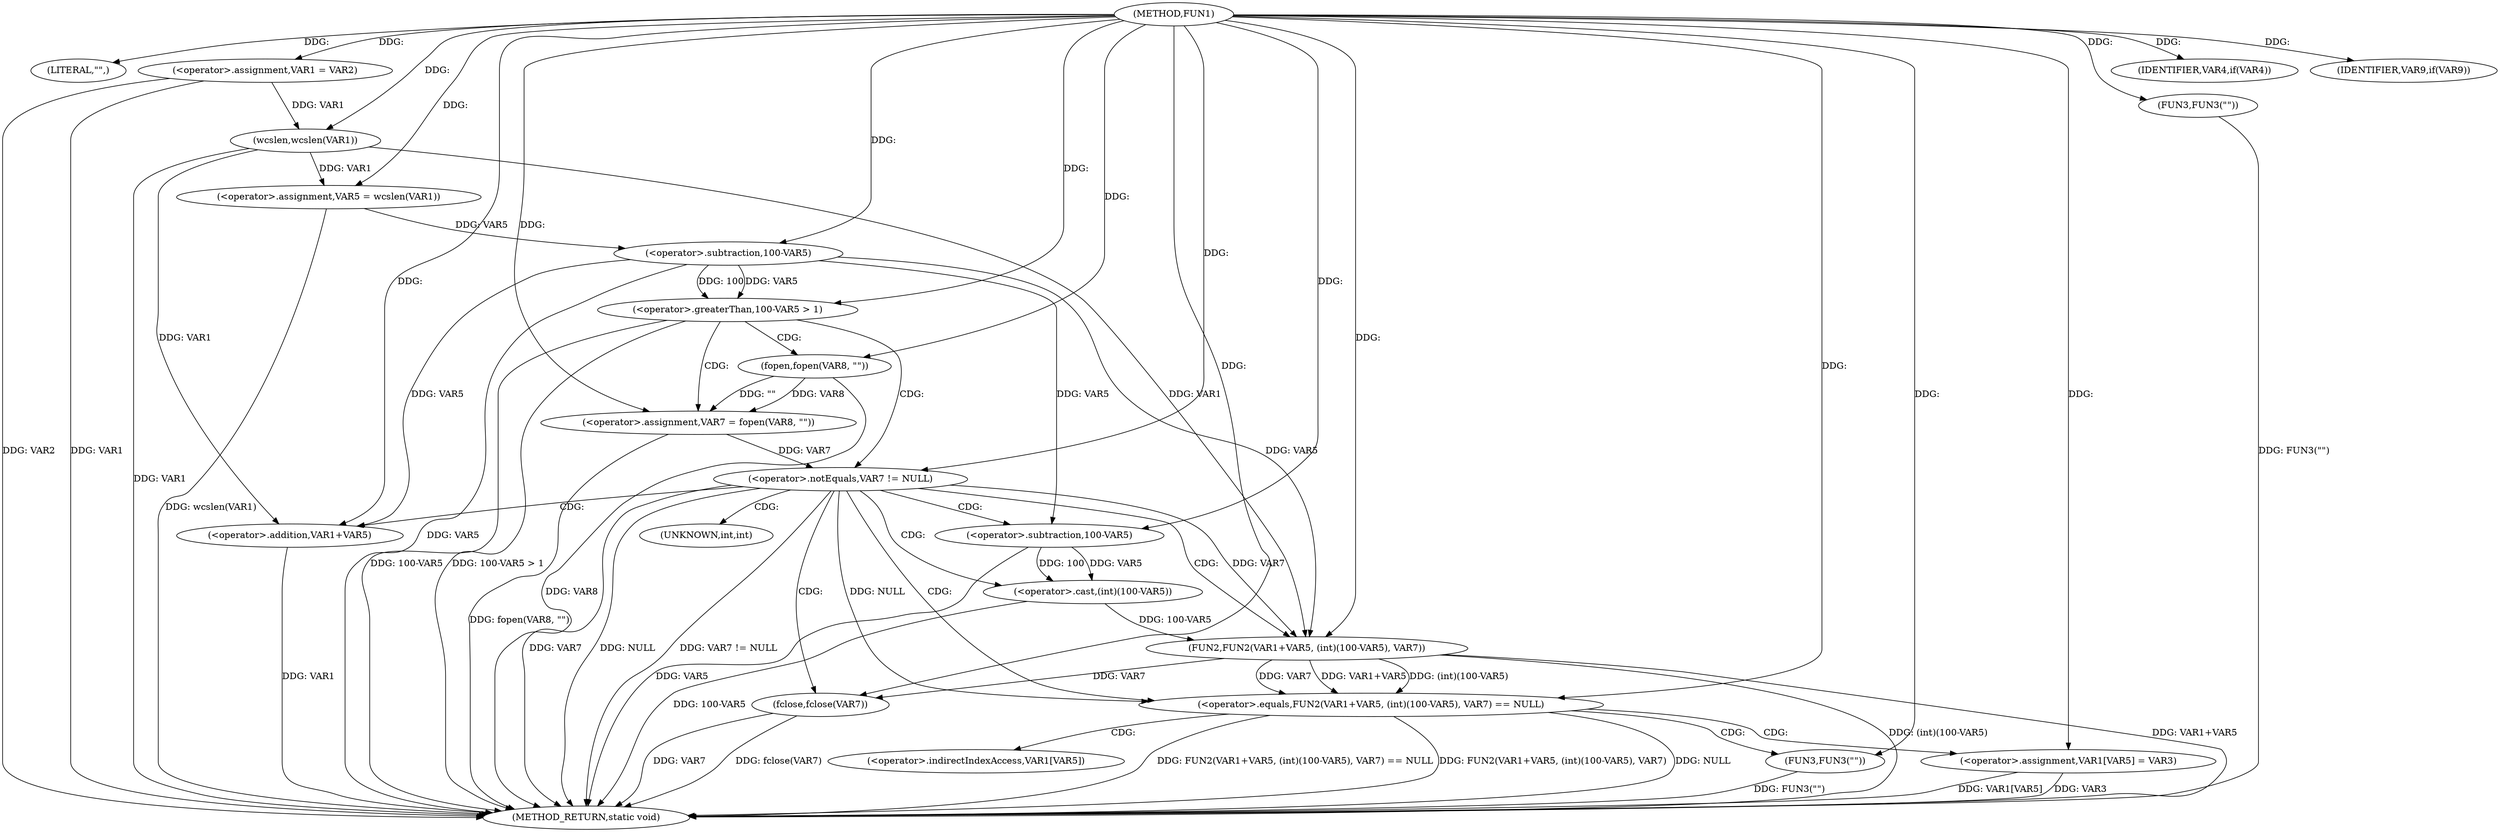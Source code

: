 digraph FUN1 {  
"1000100" [label = "(METHOD,FUN1)" ]
"1000164" [label = "(METHOD_RETURN,static void)" ]
"1000103" [label = "(LITERAL,\"\",)" ]
"1000104" [label = "(<operator>.assignment,VAR1 = VAR2)" ]
"1000108" [label = "(IDENTIFIER,VAR4,if(VAR4))" ]
"1000112" [label = "(<operator>.assignment,VAR5 = wcslen(VAR1))" ]
"1000114" [label = "(wcslen,wcslen(VAR1))" ]
"1000118" [label = "(<operator>.greaterThan,100-VAR5 > 1)" ]
"1000119" [label = "(<operator>.subtraction,100-VAR5)" ]
"1000124" [label = "(<operator>.assignment,VAR7 = fopen(VAR8, \"\"))" ]
"1000126" [label = "(fopen,fopen(VAR8, \"\"))" ]
"1000130" [label = "(<operator>.notEquals,VAR7 != NULL)" ]
"1000135" [label = "(<operator>.equals,FUN2(VAR1+VAR5, (int)(100-VAR5), VAR7) == NULL)" ]
"1000136" [label = "(FUN2,FUN2(VAR1+VAR5, (int)(100-VAR5), VAR7))" ]
"1000137" [label = "(<operator>.addition,VAR1+VAR5)" ]
"1000140" [label = "(<operator>.cast,(int)(100-VAR5))" ]
"1000142" [label = "(<operator>.subtraction,100-VAR5)" ]
"1000148" [label = "(FUN3,FUN3(\"\"))" ]
"1000150" [label = "(<operator>.assignment,VAR1[VAR5] = VAR3)" ]
"1000155" [label = "(fclose,fclose(VAR7))" ]
"1000158" [label = "(IDENTIFIER,VAR9,if(VAR9))" ]
"1000160" [label = "(FUN3,FUN3(\"\"))" ]
"1000141" [label = "(UNKNOWN,int,int)" ]
"1000151" [label = "(<operator>.indirectIndexAccess,VAR1[VAR5])" ]
  "1000140" -> "1000164"  [ label = "DDG: 100-VAR5"] 
  "1000150" -> "1000164"  [ label = "DDG: VAR1[VAR5]"] 
  "1000104" -> "1000164"  [ label = "DDG: VAR1"] 
  "1000130" -> "1000164"  [ label = "DDG: NULL"] 
  "1000136" -> "1000164"  [ label = "DDG: (int)(100-VAR5)"] 
  "1000148" -> "1000164"  [ label = "DDG: FUN3(\"\")"] 
  "1000126" -> "1000164"  [ label = "DDG: VAR8"] 
  "1000118" -> "1000164"  [ label = "DDG: 100-VAR5 > 1"] 
  "1000150" -> "1000164"  [ label = "DDG: VAR3"] 
  "1000135" -> "1000164"  [ label = "DDG: FUN2(VAR1+VAR5, (int)(100-VAR5), VAR7) == NULL"] 
  "1000135" -> "1000164"  [ label = "DDG: FUN2(VAR1+VAR5, (int)(100-VAR5), VAR7)"] 
  "1000118" -> "1000164"  [ label = "DDG: 100-VAR5"] 
  "1000135" -> "1000164"  [ label = "DDG: NULL"] 
  "1000130" -> "1000164"  [ label = "DDG: VAR7 != NULL"] 
  "1000124" -> "1000164"  [ label = "DDG: fopen(VAR8, \"\")"] 
  "1000112" -> "1000164"  [ label = "DDG: wcslen(VAR1)"] 
  "1000160" -> "1000164"  [ label = "DDG: FUN3(\"\")"] 
  "1000155" -> "1000164"  [ label = "DDG: fclose(VAR7)"] 
  "1000142" -> "1000164"  [ label = "DDG: VAR5"] 
  "1000114" -> "1000164"  [ label = "DDG: VAR1"] 
  "1000119" -> "1000164"  [ label = "DDG: VAR5"] 
  "1000155" -> "1000164"  [ label = "DDG: VAR7"] 
  "1000137" -> "1000164"  [ label = "DDG: VAR1"] 
  "1000136" -> "1000164"  [ label = "DDG: VAR1+VAR5"] 
  "1000104" -> "1000164"  [ label = "DDG: VAR2"] 
  "1000130" -> "1000164"  [ label = "DDG: VAR7"] 
  "1000100" -> "1000103"  [ label = "DDG: "] 
  "1000100" -> "1000104"  [ label = "DDG: "] 
  "1000100" -> "1000108"  [ label = "DDG: "] 
  "1000114" -> "1000112"  [ label = "DDG: VAR1"] 
  "1000100" -> "1000112"  [ label = "DDG: "] 
  "1000104" -> "1000114"  [ label = "DDG: VAR1"] 
  "1000100" -> "1000114"  [ label = "DDG: "] 
  "1000119" -> "1000118"  [ label = "DDG: 100"] 
  "1000119" -> "1000118"  [ label = "DDG: VAR5"] 
  "1000100" -> "1000119"  [ label = "DDG: "] 
  "1000112" -> "1000119"  [ label = "DDG: VAR5"] 
  "1000100" -> "1000118"  [ label = "DDG: "] 
  "1000126" -> "1000124"  [ label = "DDG: VAR8"] 
  "1000126" -> "1000124"  [ label = "DDG: \"\""] 
  "1000100" -> "1000124"  [ label = "DDG: "] 
  "1000100" -> "1000126"  [ label = "DDG: "] 
  "1000124" -> "1000130"  [ label = "DDG: VAR7"] 
  "1000100" -> "1000130"  [ label = "DDG: "] 
  "1000136" -> "1000135"  [ label = "DDG: VAR1+VAR5"] 
  "1000136" -> "1000135"  [ label = "DDG: (int)(100-VAR5)"] 
  "1000136" -> "1000135"  [ label = "DDG: VAR7"] 
  "1000114" -> "1000136"  [ label = "DDG: VAR1"] 
  "1000100" -> "1000136"  [ label = "DDG: "] 
  "1000119" -> "1000136"  [ label = "DDG: VAR5"] 
  "1000114" -> "1000137"  [ label = "DDG: VAR1"] 
  "1000100" -> "1000137"  [ label = "DDG: "] 
  "1000119" -> "1000137"  [ label = "DDG: VAR5"] 
  "1000140" -> "1000136"  [ label = "DDG: 100-VAR5"] 
  "1000142" -> "1000140"  [ label = "DDG: 100"] 
  "1000142" -> "1000140"  [ label = "DDG: VAR5"] 
  "1000100" -> "1000142"  [ label = "DDG: "] 
  "1000119" -> "1000142"  [ label = "DDG: VAR5"] 
  "1000130" -> "1000136"  [ label = "DDG: VAR7"] 
  "1000130" -> "1000135"  [ label = "DDG: NULL"] 
  "1000100" -> "1000135"  [ label = "DDG: "] 
  "1000100" -> "1000148"  [ label = "DDG: "] 
  "1000100" -> "1000150"  [ label = "DDG: "] 
  "1000136" -> "1000155"  [ label = "DDG: VAR7"] 
  "1000100" -> "1000155"  [ label = "DDG: "] 
  "1000100" -> "1000158"  [ label = "DDG: "] 
  "1000100" -> "1000160"  [ label = "DDG: "] 
  "1000118" -> "1000126"  [ label = "CDG: "] 
  "1000118" -> "1000124"  [ label = "CDG: "] 
  "1000118" -> "1000130"  [ label = "CDG: "] 
  "1000130" -> "1000142"  [ label = "CDG: "] 
  "1000130" -> "1000155"  [ label = "CDG: "] 
  "1000130" -> "1000137"  [ label = "CDG: "] 
  "1000130" -> "1000141"  [ label = "CDG: "] 
  "1000130" -> "1000135"  [ label = "CDG: "] 
  "1000130" -> "1000136"  [ label = "CDG: "] 
  "1000130" -> "1000140"  [ label = "CDG: "] 
  "1000135" -> "1000151"  [ label = "CDG: "] 
  "1000135" -> "1000150"  [ label = "CDG: "] 
  "1000135" -> "1000148"  [ label = "CDG: "] 
}
